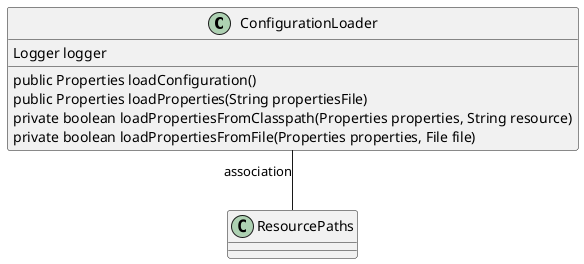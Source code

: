 @startuml
skinparam linetype Ortho
class ConfigurationLoader {
    Logger logger
    public Properties loadConfiguration()
    public Properties loadProperties(String propertiesFile)
    private boolean loadPropertiesFromClasspath(Properties properties, String resource)
    private boolean loadPropertiesFromFile(Properties properties, File file)
}
ConfigurationLoader -- ResourcePaths : association
@enduml

